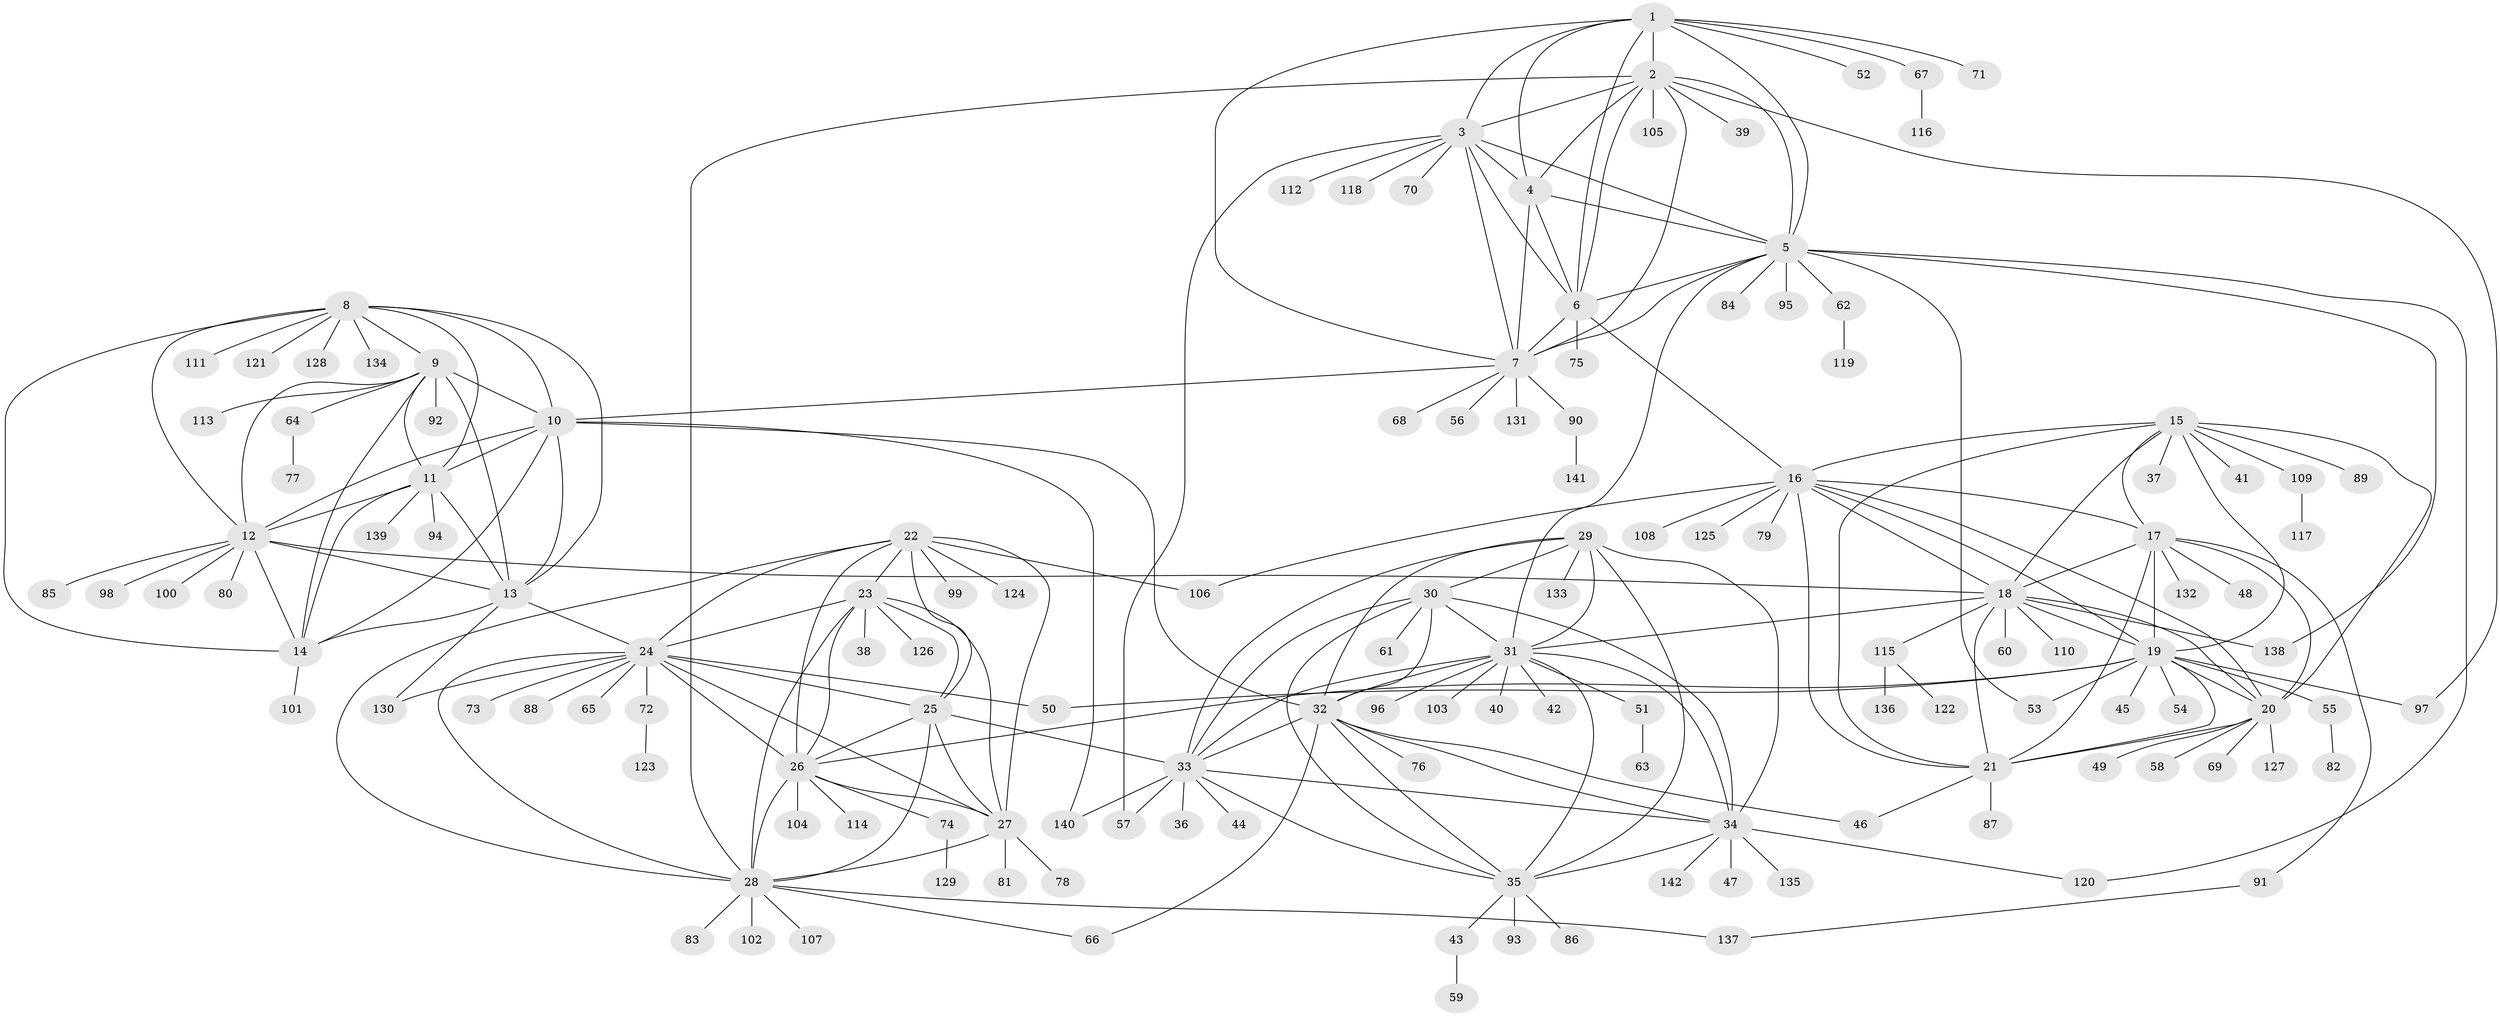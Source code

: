 // Generated by graph-tools (version 1.1) at 2025/02/03/09/25 03:02:34]
// undirected, 142 vertices, 234 edges
graph export_dot {
graph [start="1"]
  node [color=gray90,style=filled];
  1;
  2;
  3;
  4;
  5;
  6;
  7;
  8;
  9;
  10;
  11;
  12;
  13;
  14;
  15;
  16;
  17;
  18;
  19;
  20;
  21;
  22;
  23;
  24;
  25;
  26;
  27;
  28;
  29;
  30;
  31;
  32;
  33;
  34;
  35;
  36;
  37;
  38;
  39;
  40;
  41;
  42;
  43;
  44;
  45;
  46;
  47;
  48;
  49;
  50;
  51;
  52;
  53;
  54;
  55;
  56;
  57;
  58;
  59;
  60;
  61;
  62;
  63;
  64;
  65;
  66;
  67;
  68;
  69;
  70;
  71;
  72;
  73;
  74;
  75;
  76;
  77;
  78;
  79;
  80;
  81;
  82;
  83;
  84;
  85;
  86;
  87;
  88;
  89;
  90;
  91;
  92;
  93;
  94;
  95;
  96;
  97;
  98;
  99;
  100;
  101;
  102;
  103;
  104;
  105;
  106;
  107;
  108;
  109;
  110;
  111;
  112;
  113;
  114;
  115;
  116;
  117;
  118;
  119;
  120;
  121;
  122;
  123;
  124;
  125;
  126;
  127;
  128;
  129;
  130;
  131;
  132;
  133;
  134;
  135;
  136;
  137;
  138;
  139;
  140;
  141;
  142;
  1 -- 2;
  1 -- 3;
  1 -- 4;
  1 -- 5;
  1 -- 6;
  1 -- 7;
  1 -- 52;
  1 -- 67;
  1 -- 71;
  2 -- 3;
  2 -- 4;
  2 -- 5;
  2 -- 6;
  2 -- 7;
  2 -- 28;
  2 -- 39;
  2 -- 97;
  2 -- 105;
  3 -- 4;
  3 -- 5;
  3 -- 6;
  3 -- 7;
  3 -- 57;
  3 -- 70;
  3 -- 112;
  3 -- 118;
  4 -- 5;
  4 -- 6;
  4 -- 7;
  5 -- 6;
  5 -- 7;
  5 -- 31;
  5 -- 53;
  5 -- 62;
  5 -- 84;
  5 -- 95;
  5 -- 120;
  5 -- 138;
  6 -- 7;
  6 -- 16;
  6 -- 75;
  7 -- 10;
  7 -- 56;
  7 -- 68;
  7 -- 90;
  7 -- 131;
  8 -- 9;
  8 -- 10;
  8 -- 11;
  8 -- 12;
  8 -- 13;
  8 -- 14;
  8 -- 111;
  8 -- 121;
  8 -- 128;
  8 -- 134;
  9 -- 10;
  9 -- 11;
  9 -- 12;
  9 -- 13;
  9 -- 14;
  9 -- 64;
  9 -- 92;
  9 -- 113;
  10 -- 11;
  10 -- 12;
  10 -- 13;
  10 -- 14;
  10 -- 32;
  10 -- 140;
  11 -- 12;
  11 -- 13;
  11 -- 14;
  11 -- 94;
  11 -- 139;
  12 -- 13;
  12 -- 14;
  12 -- 18;
  12 -- 80;
  12 -- 85;
  12 -- 98;
  12 -- 100;
  13 -- 14;
  13 -- 24;
  13 -- 130;
  14 -- 101;
  15 -- 16;
  15 -- 17;
  15 -- 18;
  15 -- 19;
  15 -- 20;
  15 -- 21;
  15 -- 37;
  15 -- 41;
  15 -- 89;
  15 -- 109;
  16 -- 17;
  16 -- 18;
  16 -- 19;
  16 -- 20;
  16 -- 21;
  16 -- 79;
  16 -- 106;
  16 -- 108;
  16 -- 125;
  17 -- 18;
  17 -- 19;
  17 -- 20;
  17 -- 21;
  17 -- 48;
  17 -- 91;
  17 -- 132;
  18 -- 19;
  18 -- 20;
  18 -- 21;
  18 -- 31;
  18 -- 60;
  18 -- 110;
  18 -- 115;
  18 -- 138;
  19 -- 20;
  19 -- 21;
  19 -- 26;
  19 -- 45;
  19 -- 50;
  19 -- 53;
  19 -- 54;
  19 -- 55;
  19 -- 97;
  20 -- 21;
  20 -- 49;
  20 -- 58;
  20 -- 69;
  20 -- 127;
  21 -- 46;
  21 -- 87;
  22 -- 23;
  22 -- 24;
  22 -- 25;
  22 -- 26;
  22 -- 27;
  22 -- 28;
  22 -- 99;
  22 -- 106;
  22 -- 124;
  23 -- 24;
  23 -- 25;
  23 -- 26;
  23 -- 27;
  23 -- 28;
  23 -- 38;
  23 -- 126;
  24 -- 25;
  24 -- 26;
  24 -- 27;
  24 -- 28;
  24 -- 50;
  24 -- 65;
  24 -- 72;
  24 -- 73;
  24 -- 88;
  24 -- 130;
  25 -- 26;
  25 -- 27;
  25 -- 28;
  25 -- 33;
  26 -- 27;
  26 -- 28;
  26 -- 74;
  26 -- 104;
  26 -- 114;
  27 -- 28;
  27 -- 78;
  27 -- 81;
  28 -- 66;
  28 -- 83;
  28 -- 102;
  28 -- 107;
  28 -- 137;
  29 -- 30;
  29 -- 31;
  29 -- 32;
  29 -- 33;
  29 -- 34;
  29 -- 35;
  29 -- 133;
  30 -- 31;
  30 -- 32;
  30 -- 33;
  30 -- 34;
  30 -- 35;
  30 -- 61;
  31 -- 32;
  31 -- 33;
  31 -- 34;
  31 -- 35;
  31 -- 40;
  31 -- 42;
  31 -- 51;
  31 -- 96;
  31 -- 103;
  32 -- 33;
  32 -- 34;
  32 -- 35;
  32 -- 46;
  32 -- 66;
  32 -- 76;
  33 -- 34;
  33 -- 35;
  33 -- 36;
  33 -- 44;
  33 -- 57;
  33 -- 140;
  34 -- 35;
  34 -- 47;
  34 -- 120;
  34 -- 135;
  34 -- 142;
  35 -- 43;
  35 -- 86;
  35 -- 93;
  43 -- 59;
  51 -- 63;
  55 -- 82;
  62 -- 119;
  64 -- 77;
  67 -- 116;
  72 -- 123;
  74 -- 129;
  90 -- 141;
  91 -- 137;
  109 -- 117;
  115 -- 122;
  115 -- 136;
}
